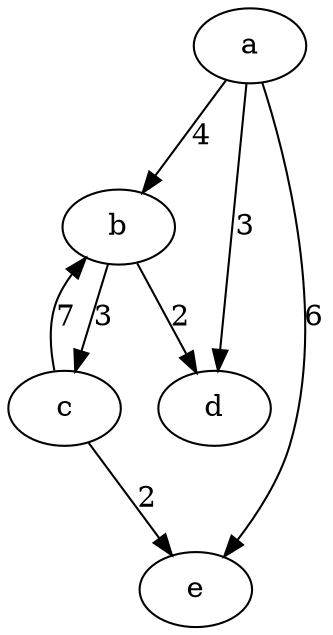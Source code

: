 digraph G {a -> b[label=4];
a -> d[label=3];
a -> e[label=6];
c -> e[label=2];
c -> b[label=7];
b -> d[label=2];
b -> c[label=3];
}